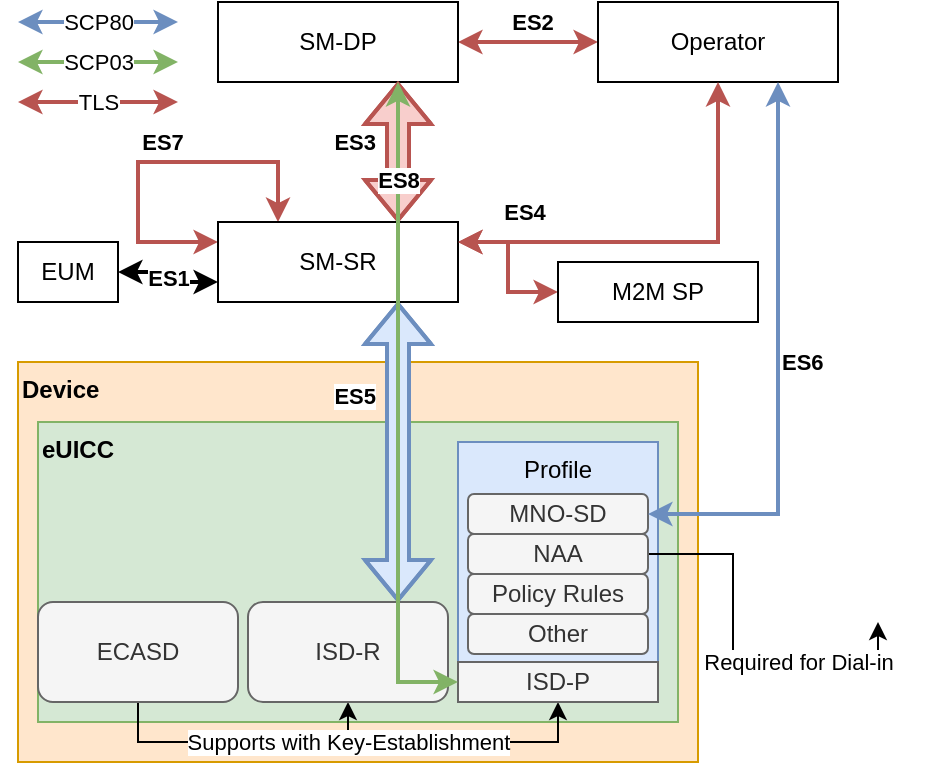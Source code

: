 <mxfile version="18.0.2" type="github">
  <diagram id="QQGfE8T_0_qTIBGh_q0m" name="Page-1">
    <mxGraphModel dx="1220" dy="1112" grid="1" gridSize="10" guides="1" tooltips="1" connect="1" arrows="1" fold="1" page="1" pageScale="1" pageWidth="850" pageHeight="1100" math="0" shadow="0">
      <root>
        <mxCell id="0" />
        <mxCell id="1" parent="0" />
        <mxCell id="Zc0bt-CZmAqfDHOWrtF3-1" value="Device" style="rounded=0;whiteSpace=wrap;html=1;fillColor=#ffe6cc;strokeColor=#d79b00;verticalAlign=top;align=left;fontStyle=1" parent="1" vertex="1">
          <mxGeometry x="210" y="580" width="340" height="200" as="geometry" />
        </mxCell>
        <mxCell id="Zc0bt-CZmAqfDHOWrtF3-2" value="ES2" style="edgeStyle=orthogonalEdgeStyle;rounded=0;orthogonalLoop=1;jettySize=auto;html=1;exitX=1;exitY=0.5;exitDx=0;exitDy=0;startArrow=classic;startFill=1;fillColor=#f8cecc;strokeColor=#b85450;strokeWidth=2;fontStyle=1" parent="1" source="-lQ-ry36EHElyneKfI74-1" target="-lQ-ry36EHElyneKfI74-4" edge="1">
          <mxGeometry x="0.043" y="10" relative="1" as="geometry">
            <mxPoint as="offset" />
          </mxGeometry>
        </mxCell>
        <mxCell id="-lQ-ry36EHElyneKfI74-1" value="SM-DP" style="rounded=0;whiteSpace=wrap;html=1;" parent="1" vertex="1">
          <mxGeometry x="310" y="400" width="120" height="40" as="geometry" />
        </mxCell>
        <mxCell id="-lQ-ry36EHElyneKfI74-3" value="eUICC" style="rounded=0;whiteSpace=wrap;html=1;verticalAlign=top;fillColor=#d5e8d4;strokeColor=#82b366;align=left;fontStyle=1" parent="1" vertex="1">
          <mxGeometry x="220" y="610" width="320" height="150" as="geometry" />
        </mxCell>
        <mxCell id="-lQ-ry36EHElyneKfI74-4" value="Operator" style="rounded=0;whiteSpace=wrap;html=1;" parent="1" vertex="1">
          <mxGeometry x="500" y="400" width="120" height="40" as="geometry" />
        </mxCell>
        <mxCell id="Zc0bt-CZmAqfDHOWrtF3-6" value="&lt;b&gt;ES3&lt;/b&gt;" style="edgeStyle=orthogonalEdgeStyle;rounded=0;orthogonalLoop=1;jettySize=auto;html=1;exitX=0.75;exitY=0;exitDx=0;exitDy=0;startArrow=classic;startFill=1;align=right;shape=flexArrow;fillColor=#f8cecc;strokeWidth=2;entryX=0.75;entryY=1;entryDx=0;entryDy=0;strokeColor=#b85450;" parent="1" source="-lQ-ry36EHElyneKfI74-2" target="-lQ-ry36EHElyneKfI74-1" edge="1">
          <mxGeometry x="-0.385" y="10" relative="1" as="geometry">
            <mxPoint as="offset" />
            <mxPoint x="400" y="200" as="targetPoint" />
            <Array as="points">
              <mxPoint x="400" y="410" />
              <mxPoint x="400" y="410" />
            </Array>
          </mxGeometry>
        </mxCell>
        <mxCell id="-lQ-ry36EHElyneKfI74-17" style="edgeStyle=orthogonalEdgeStyle;rounded=0;orthogonalLoop=1;jettySize=auto;html=1;exitX=0.5;exitY=1;exitDx=0;exitDy=0;entryX=0.5;entryY=1;entryDx=0;entryDy=0;fontSize=9;startArrow=none;startFill=0;" parent="1" source="-lQ-ry36EHElyneKfI74-5" target="-lQ-ry36EHElyneKfI74-6" edge="1">
          <mxGeometry relative="1" as="geometry" />
        </mxCell>
        <mxCell id="-lQ-ry36EHElyneKfI74-18" value="&lt;font style=&quot;font-size: 11px&quot;&gt;Supports with Key-Establishment&lt;/font&gt;" style="edgeStyle=orthogonalEdgeStyle;rounded=0;orthogonalLoop=1;jettySize=auto;html=1;exitX=0.5;exitY=1;exitDx=0;exitDy=0;entryX=0.5;entryY=1;entryDx=0;entryDy=0;fontSize=9;startArrow=none;startFill=0;" parent="1" source="-lQ-ry36EHElyneKfI74-5" target="yTabgHVPEAuYD_ayC8vv-4" edge="1">
          <mxGeometry relative="1" as="geometry">
            <mxPoint x="455" y="750" as="targetPoint" />
            <Array as="points">
              <mxPoint x="270" y="770" />
              <mxPoint x="480" y="770" />
            </Array>
          </mxGeometry>
        </mxCell>
        <mxCell id="-lQ-ry36EHElyneKfI74-5" value="ECASD" style="rounded=1;whiteSpace=wrap;html=1;fillColor=#f5f5f5;fontColor=#333333;strokeColor=#666666;" parent="1" vertex="1">
          <mxGeometry x="220" y="700" width="100" height="50" as="geometry" />
        </mxCell>
        <mxCell id="-lQ-ry36EHElyneKfI74-12" value="&lt;b&gt;ES5&lt;/b&gt;" style="edgeStyle=orthogonalEdgeStyle;rounded=0;orthogonalLoop=1;jettySize=auto;html=1;exitX=0.75;exitY=0;exitDx=0;exitDy=0;startArrow=classic;startFill=1;strokeWidth=2;fillColor=#dae8fc;strokeColor=#6c8ebf;shape=flexArrow;align=right;" parent="1" source="-lQ-ry36EHElyneKfI74-6" edge="1">
          <mxGeometry x="0.375" y="10" relative="1" as="geometry">
            <Array as="points">
              <mxPoint x="400" y="634" />
            </Array>
            <mxPoint as="offset" />
            <mxPoint x="400" y="550" as="targetPoint" />
          </mxGeometry>
        </mxCell>
        <mxCell id="-lQ-ry36EHElyneKfI74-6" value="ISD-R" style="rounded=1;whiteSpace=wrap;html=1;fillColor=#f5f5f5;fontColor=#333333;strokeColor=#666666;" parent="1" vertex="1">
          <mxGeometry x="325" y="700" width="100" height="50" as="geometry" />
        </mxCell>
        <mxCell id="-lQ-ry36EHElyneKfI74-11" value="Profile" style="rounded=0;whiteSpace=wrap;html=1;verticalAlign=top;fillColor=#dae8fc;strokeColor=#6c8ebf;" parent="1" vertex="1">
          <mxGeometry x="430" y="620" width="100" height="110" as="geometry" />
        </mxCell>
        <mxCell id="-lQ-ry36EHElyneKfI74-8" value="MNO-SD" style="rounded=1;whiteSpace=wrap;html=1;fillColor=#f5f5f5;strokeColor=#666666;fontColor=#333333;" parent="1" vertex="1">
          <mxGeometry x="435" y="646" width="90" height="20" as="geometry" />
        </mxCell>
        <mxCell id="-lQ-ry36EHElyneKfI74-15" value="&lt;font style=&quot;font-size: 11px&quot;&gt;&lt;b&gt;ES6&lt;/b&gt;&lt;br&gt;&lt;/font&gt;" style="edgeStyle=orthogonalEdgeStyle;rounded=0;orthogonalLoop=1;jettySize=auto;html=1;exitX=0.75;exitY=1;exitDx=0;exitDy=0;entryX=1;entryY=0.5;entryDx=0;entryDy=0;fontSize=9;startArrow=classic;startFill=1;strokeWidth=2;fillColor=#dae8fc;strokeColor=#6c8ebf;align=left;" parent="1" source="-lQ-ry36EHElyneKfI74-4" target="-lQ-ry36EHElyneKfI74-8" edge="1">
          <mxGeometry x="-0.003" relative="1" as="geometry">
            <mxPoint as="offset" />
          </mxGeometry>
        </mxCell>
        <mxCell id="-lQ-ry36EHElyneKfI74-24" value="&lt;font style=&quot;font-size: 11px&quot;&gt;Required for Dial-in&lt;/font&gt;" style="edgeStyle=orthogonalEdgeStyle;rounded=0;orthogonalLoop=1;jettySize=auto;html=1;exitX=1;exitY=0.5;exitDx=0;exitDy=0;entryX=0.5;entryY=1;entryDx=0;entryDy=0;fontSize=9;startArrow=none;startFill=0;" parent="1" source="-lQ-ry36EHElyneKfI74-21" target="-lQ-ry36EHElyneKfI74-23" edge="1">
          <mxGeometry x="0.365" relative="1" as="geometry">
            <mxPoint as="offset" />
          </mxGeometry>
        </mxCell>
        <mxCell id="-lQ-ry36EHElyneKfI74-21" value="NAA" style="rounded=1;whiteSpace=wrap;html=1;fillColor=#f5f5f5;strokeColor=#666666;fontColor=#333333;" parent="1" vertex="1">
          <mxGeometry x="435" y="666" width="90" height="20" as="geometry" />
        </mxCell>
        <mxCell id="-lQ-ry36EHElyneKfI74-23" value="" style="shape=image;html=1;verticalAlign=top;verticalLabelPosition=bottom;labelBackgroundColor=#ffffff;imageAspect=0;aspect=fixed;image=https://cdn4.iconfinder.com/data/icons/internet-networking-and-communication-glyph-24/24/Coverage_level_signal_bars_signal_strength_wireless_connectivity_wireless_internet-128.png;rounded=1;fontSize=9;" parent="1" vertex="1">
          <mxGeometry x="610" y="650" width="60" height="60" as="geometry" />
        </mxCell>
        <mxCell id="Zc0bt-CZmAqfDHOWrtF3-7" value="&lt;b&gt;ES7&lt;/b&gt;" style="edgeStyle=orthogonalEdgeStyle;rounded=0;orthogonalLoop=1;jettySize=auto;html=1;exitX=0;exitY=0.25;exitDx=0;exitDy=0;entryX=0.25;entryY=0;entryDx=0;entryDy=0;startArrow=classic;startFill=1;fillColor=#f8cecc;strokeColor=#b85450;strokeWidth=2;" parent="1" source="-lQ-ry36EHElyneKfI74-2" target="-lQ-ry36EHElyneKfI74-2" edge="1">
          <mxGeometry x="0.024" y="10" relative="1" as="geometry">
            <Array as="points">
              <mxPoint x="270" y="520" />
              <mxPoint x="270" y="480" />
              <mxPoint x="340" y="480" />
            </Array>
            <mxPoint as="offset" />
          </mxGeometry>
        </mxCell>
        <mxCell id="yTabgHVPEAuYD_ayC8vv-2" value="Policy Rules" style="rounded=1;whiteSpace=wrap;html=1;fillColor=#f5f5f5;strokeColor=#666666;fontColor=#333333;" vertex="1" parent="1">
          <mxGeometry x="435" y="686" width="90" height="20" as="geometry" />
        </mxCell>
        <mxCell id="yTabgHVPEAuYD_ayC8vv-3" value="Other" style="rounded=1;whiteSpace=wrap;html=1;fillColor=#f5f5f5;strokeColor=#666666;fontColor=#333333;" vertex="1" parent="1">
          <mxGeometry x="435" y="706" width="90" height="20" as="geometry" />
        </mxCell>
        <mxCell id="yTabgHVPEAuYD_ayC8vv-4" value="ISD-P" style="rounded=0;whiteSpace=wrap;html=1;fillColor=#f5f5f5;fontColor=#333333;strokeColor=#666666;" vertex="1" parent="1">
          <mxGeometry x="430" y="730" width="100" height="20" as="geometry" />
        </mxCell>
        <mxCell id="yTabgHVPEAuYD_ayC8vv-9" value="" style="edgeStyle=orthogonalEdgeStyle;rounded=0;orthogonalLoop=1;jettySize=auto;html=1;exitX=1;exitY=0.25;exitDx=0;exitDy=0;entryX=0;entryY=0.5;entryDx=0;entryDy=0;startArrow=classic;startFill=1;strokeWidth=2;fillColor=#f8cecc;strokeColor=#b85450;fontStyle=1" edge="1" parent="1" source="-lQ-ry36EHElyneKfI74-2" target="yTabgHVPEAuYD_ayC8vv-8">
          <mxGeometry relative="1" as="geometry" />
        </mxCell>
        <mxCell id="-lQ-ry36EHElyneKfI74-2" value="SM-SR" style="rounded=0;whiteSpace=wrap;html=1;" parent="1" vertex="1">
          <mxGeometry x="310" y="510" width="120" height="40" as="geometry" />
        </mxCell>
        <mxCell id="-lQ-ry36EHElyneKfI74-16" value="&lt;font style=&quot;font-size: 11px&quot;&gt;&lt;b&gt;ES8&lt;/b&gt;&lt;/font&gt;&lt;font style=&quot;font-size: 11px&quot;&gt;&lt;br&gt;&lt;/font&gt;" style="edgeStyle=orthogonalEdgeStyle;rounded=0;orthogonalLoop=1;jettySize=auto;html=1;entryX=0;entryY=0.5;entryDx=0;entryDy=0;fontSize=9;startArrow=classic;startFill=1;align=center;fillColor=#d5e8d4;strokeColor=#82b366;strokeWidth=2;exitX=0.75;exitY=1;exitDx=0;exitDy=0;" parent="1" source="-lQ-ry36EHElyneKfI74-1" target="yTabgHVPEAuYD_ayC8vv-4" edge="1">
          <mxGeometry x="-0.707" relative="1" as="geometry">
            <Array as="points">
              <mxPoint x="400" y="740" />
            </Array>
            <mxPoint as="offset" />
            <mxPoint x="510" y="440" as="sourcePoint" />
            <mxPoint x="430" y="737.5" as="targetPoint" />
          </mxGeometry>
        </mxCell>
        <mxCell id="yTabgHVPEAuYD_ayC8vv-8" value="M2M SP" style="rounded=0;whiteSpace=wrap;html=1;" vertex="1" parent="1">
          <mxGeometry x="480" y="530" width="100" height="30" as="geometry" />
        </mxCell>
        <mxCell id="Zc0bt-CZmAqfDHOWrtF3-5" value="&lt;span&gt;ES4&lt;/span&gt;" style="edgeStyle=orthogonalEdgeStyle;rounded=0;orthogonalLoop=1;jettySize=auto;html=1;exitX=0.5;exitY=1;exitDx=0;exitDy=0;entryX=1;entryY=0.25;entryDx=0;entryDy=0;startArrow=classic;startFill=1;fillColor=#f8cecc;strokeColor=#b85450;strokeWidth=2;align=center;verticalAlign=middle;fontStyle=1" parent="1" source="-lQ-ry36EHElyneKfI74-4" target="-lQ-ry36EHElyneKfI74-2" edge="1">
          <mxGeometry x="0.686" y="-15" relative="1" as="geometry">
            <mxPoint as="offset" />
          </mxGeometry>
        </mxCell>
        <mxCell id="yTabgHVPEAuYD_ayC8vv-13" value="ES1" style="edgeStyle=orthogonalEdgeStyle;rounded=0;orthogonalLoop=1;jettySize=auto;html=1;exitX=1;exitY=0.5;exitDx=0;exitDy=0;entryX=0;entryY=0.75;entryDx=0;entryDy=0;startArrow=classic;startFill=1;strokeWidth=2;fontStyle=1" edge="1" parent="1" source="yTabgHVPEAuYD_ayC8vv-12" target="-lQ-ry36EHElyneKfI74-2">
          <mxGeometry relative="1" as="geometry" />
        </mxCell>
        <mxCell id="yTabgHVPEAuYD_ayC8vv-12" value="EUM" style="rounded=0;whiteSpace=wrap;html=1;" vertex="1" parent="1">
          <mxGeometry x="210" y="520" width="50" height="30" as="geometry" />
        </mxCell>
        <mxCell id="yTabgHVPEAuYD_ayC8vv-19" value="SCP80" style="endArrow=classic;startArrow=classic;html=1;rounded=0;strokeWidth=2;fillColor=#dae8fc;strokeColor=#6c8ebf;" edge="1" parent="1">
          <mxGeometry width="50" height="50" relative="1" as="geometry">
            <mxPoint x="290" y="410" as="sourcePoint" />
            <mxPoint x="210" y="410" as="targetPoint" />
          </mxGeometry>
        </mxCell>
        <mxCell id="yTabgHVPEAuYD_ayC8vv-20" value="SCP03" style="endArrow=classic;startArrow=classic;html=1;rounded=0;strokeWidth=2;fillColor=#d5e8d4;strokeColor=#82b366;" edge="1" parent="1">
          <mxGeometry width="50" height="50" relative="1" as="geometry">
            <mxPoint x="290" y="430" as="sourcePoint" />
            <mxPoint x="210" y="430" as="targetPoint" />
          </mxGeometry>
        </mxCell>
        <mxCell id="yTabgHVPEAuYD_ayC8vv-21" value="TLS" style="endArrow=classic;startArrow=classic;html=1;rounded=0;strokeWidth=2;fillColor=#f8cecc;strokeColor=#b85450;" edge="1" parent="1">
          <mxGeometry width="50" height="50" relative="1" as="geometry">
            <mxPoint x="290" y="450" as="sourcePoint" />
            <mxPoint x="210" y="450" as="targetPoint" />
          </mxGeometry>
        </mxCell>
      </root>
    </mxGraphModel>
  </diagram>
</mxfile>
